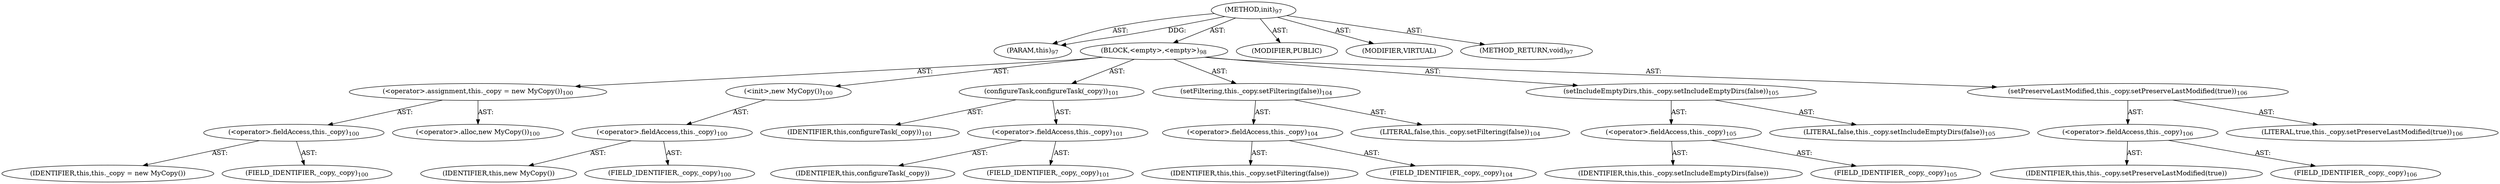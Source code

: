 digraph "init" {  
"111669149696" [label = <(METHOD,init)<SUB>97</SUB>> ]
"115964116992" [label = <(PARAM,this)<SUB>97</SUB>> ]
"25769803776" [label = <(BLOCK,&lt;empty&gt;,&lt;empty&gt;)<SUB>98</SUB>> ]
"30064771072" [label = <(&lt;operator&gt;.assignment,this._copy = new MyCopy())<SUB>100</SUB>> ]
"30064771073" [label = <(&lt;operator&gt;.fieldAccess,this._copy)<SUB>100</SUB>> ]
"68719476756" [label = <(IDENTIFIER,this,this._copy = new MyCopy())> ]
"55834574848" [label = <(FIELD_IDENTIFIER,_copy,_copy)<SUB>100</SUB>> ]
"30064771074" [label = <(&lt;operator&gt;.alloc,new MyCopy())<SUB>100</SUB>> ]
"30064771075" [label = <(&lt;init&gt;,new MyCopy())<SUB>100</SUB>> ]
"30064771076" [label = <(&lt;operator&gt;.fieldAccess,this._copy)<SUB>100</SUB>> ]
"68719476757" [label = <(IDENTIFIER,this,new MyCopy())> ]
"55834574849" [label = <(FIELD_IDENTIFIER,_copy,_copy)<SUB>100</SUB>> ]
"30064771077" [label = <(configureTask,configureTask(_copy))<SUB>101</SUB>> ]
"68719476736" [label = <(IDENTIFIER,this,configureTask(_copy))<SUB>101</SUB>> ]
"30064771078" [label = <(&lt;operator&gt;.fieldAccess,this._copy)<SUB>101</SUB>> ]
"68719476758" [label = <(IDENTIFIER,this,configureTask(_copy))> ]
"55834574850" [label = <(FIELD_IDENTIFIER,_copy,_copy)<SUB>101</SUB>> ]
"30064771079" [label = <(setFiltering,this._copy.setFiltering(false))<SUB>104</SUB>> ]
"30064771080" [label = <(&lt;operator&gt;.fieldAccess,this._copy)<SUB>104</SUB>> ]
"68719476759" [label = <(IDENTIFIER,this,this._copy.setFiltering(false))> ]
"55834574851" [label = <(FIELD_IDENTIFIER,_copy,_copy)<SUB>104</SUB>> ]
"90194313216" [label = <(LITERAL,false,this._copy.setFiltering(false))<SUB>104</SUB>> ]
"30064771081" [label = <(setIncludeEmptyDirs,this._copy.setIncludeEmptyDirs(false))<SUB>105</SUB>> ]
"30064771082" [label = <(&lt;operator&gt;.fieldAccess,this._copy)<SUB>105</SUB>> ]
"68719476760" [label = <(IDENTIFIER,this,this._copy.setIncludeEmptyDirs(false))> ]
"55834574852" [label = <(FIELD_IDENTIFIER,_copy,_copy)<SUB>105</SUB>> ]
"90194313217" [label = <(LITERAL,false,this._copy.setIncludeEmptyDirs(false))<SUB>105</SUB>> ]
"30064771083" [label = <(setPreserveLastModified,this._copy.setPreserveLastModified(true))<SUB>106</SUB>> ]
"30064771084" [label = <(&lt;operator&gt;.fieldAccess,this._copy)<SUB>106</SUB>> ]
"68719476761" [label = <(IDENTIFIER,this,this._copy.setPreserveLastModified(true))> ]
"55834574853" [label = <(FIELD_IDENTIFIER,_copy,_copy)<SUB>106</SUB>> ]
"90194313218" [label = <(LITERAL,true,this._copy.setPreserveLastModified(true))<SUB>106</SUB>> ]
"133143986177" [label = <(MODIFIER,PUBLIC)> ]
"133143986178" [label = <(MODIFIER,VIRTUAL)> ]
"128849018880" [label = <(METHOD_RETURN,void)<SUB>97</SUB>> ]
  "111669149696" -> "115964116992"  [ label = "AST: "] 
  "111669149696" -> "25769803776"  [ label = "AST: "] 
  "111669149696" -> "133143986177"  [ label = "AST: "] 
  "111669149696" -> "133143986178"  [ label = "AST: "] 
  "111669149696" -> "128849018880"  [ label = "AST: "] 
  "25769803776" -> "30064771072"  [ label = "AST: "] 
  "25769803776" -> "30064771075"  [ label = "AST: "] 
  "25769803776" -> "30064771077"  [ label = "AST: "] 
  "25769803776" -> "30064771079"  [ label = "AST: "] 
  "25769803776" -> "30064771081"  [ label = "AST: "] 
  "25769803776" -> "30064771083"  [ label = "AST: "] 
  "30064771072" -> "30064771073"  [ label = "AST: "] 
  "30064771072" -> "30064771074"  [ label = "AST: "] 
  "30064771073" -> "68719476756"  [ label = "AST: "] 
  "30064771073" -> "55834574848"  [ label = "AST: "] 
  "30064771075" -> "30064771076"  [ label = "AST: "] 
  "30064771076" -> "68719476757"  [ label = "AST: "] 
  "30064771076" -> "55834574849"  [ label = "AST: "] 
  "30064771077" -> "68719476736"  [ label = "AST: "] 
  "30064771077" -> "30064771078"  [ label = "AST: "] 
  "30064771078" -> "68719476758"  [ label = "AST: "] 
  "30064771078" -> "55834574850"  [ label = "AST: "] 
  "30064771079" -> "30064771080"  [ label = "AST: "] 
  "30064771079" -> "90194313216"  [ label = "AST: "] 
  "30064771080" -> "68719476759"  [ label = "AST: "] 
  "30064771080" -> "55834574851"  [ label = "AST: "] 
  "30064771081" -> "30064771082"  [ label = "AST: "] 
  "30064771081" -> "90194313217"  [ label = "AST: "] 
  "30064771082" -> "68719476760"  [ label = "AST: "] 
  "30064771082" -> "55834574852"  [ label = "AST: "] 
  "30064771083" -> "30064771084"  [ label = "AST: "] 
  "30064771083" -> "90194313218"  [ label = "AST: "] 
  "30064771084" -> "68719476761"  [ label = "AST: "] 
  "30064771084" -> "55834574853"  [ label = "AST: "] 
  "111669149696" -> "115964116992"  [ label = "DDG: "] 
}
